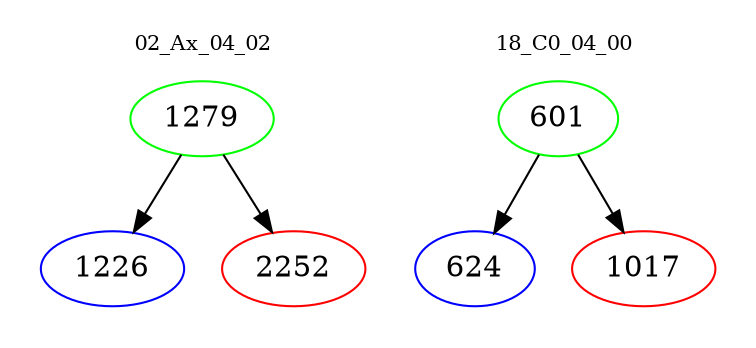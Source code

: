 digraph{
subgraph cluster_0 {
color = white
label = "02_Ax_04_02";
fontsize=10;
T0_1279 [label="1279", color="green"]
T0_1279 -> T0_1226 [color="black"]
T0_1226 [label="1226", color="blue"]
T0_1279 -> T0_2252 [color="black"]
T0_2252 [label="2252", color="red"]
}
subgraph cluster_1 {
color = white
label = "18_C0_04_00";
fontsize=10;
T1_601 [label="601", color="green"]
T1_601 -> T1_624 [color="black"]
T1_624 [label="624", color="blue"]
T1_601 -> T1_1017 [color="black"]
T1_1017 [label="1017", color="red"]
}
}
